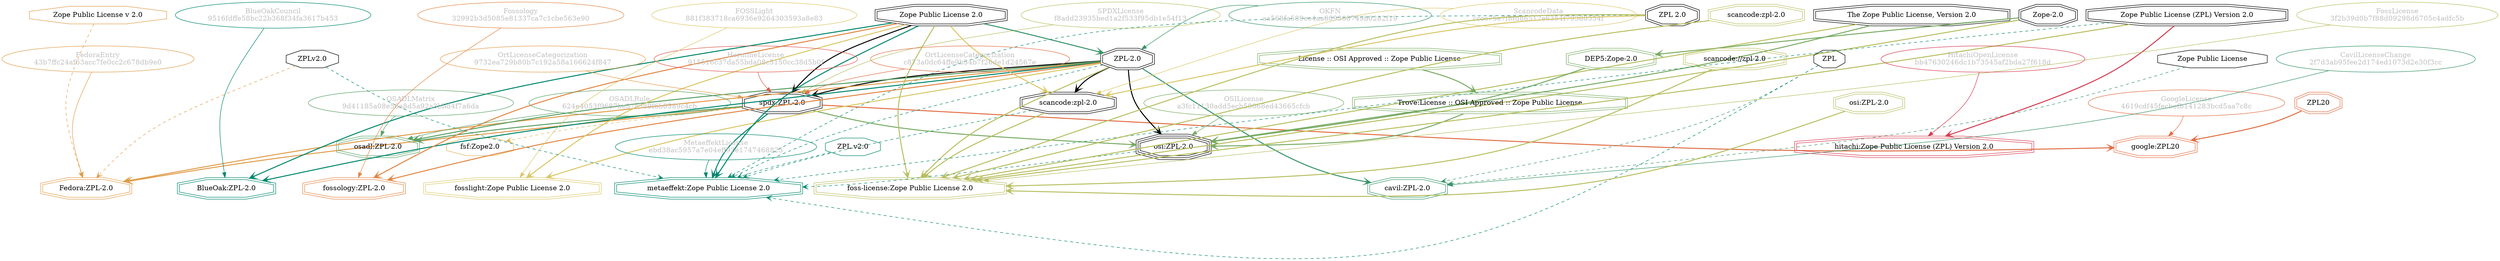 strict digraph {
    node [shape=box];
    graph [splines=curved];
    4414 [label="SPDXLicense\nf8add23935bed1a2f533f95db1e54f13"
         ,fontcolor=gray
         ,color="#b8bf62"
         ,fillcolor="beige;1"
         ,shape=ellipse];
    4415 [label="spdx:ZPL-2.0"
         ,shape=doubleoctagon];
    4416 [label="ZPL-2.0"
         ,shape=doubleoctagon];
    4417 [label="Zope Public License 2.0"
         ,shape=doubleoctagon];
    5339 [label="OSILicense\na3fc11130add5ecb58068ed43665cfcb"
         ,fontcolor=gray
         ,color="#78ab63"
         ,fillcolor="beige;1"
         ,shape=ellipse];
    5340 [label="osi:ZPL-2.0"
         ,shape=tripleoctagon];
    5341 [label="The Zope Public License, Version 2.0"
         ,shape=doubleoctagon];
    5342 [label="DEP5:Zope-2.0"
         ,color="#78ab63"
         ,shape=doubleoctagon];
    5343 [label="Zope-2.0"
         ,shape=doubleoctagon];
    5344 [label="Trove:License :: OSI Approved :: Zope Public License"
         ,color="#78ab63"
         ,shape=doubleoctagon];
    5345 [label="License :: OSI Approved :: Zope Public License"
         ,color="#78ab63"
         ,shape=doubleoctagon];
    5622 [label="GoogleLicense\n4619cdf45fecbefb141283bcd5aa7c8c"
         ,fontcolor=gray
         ,color="#e06f45"
         ,fillcolor="beige;1"
         ,shape=ellipse];
    5623 [label="google:ZPL20"
         ,color="#e06f45"
         ,shape=doubleoctagon];
    5624 [label=ZPL20
         ,color="#e06f45"
         ,shape=doubleoctagon];
    8516 [label="FedoraEntry\n43b7ffc24af63acc7fe0cc2c678db9e0"
         ,fontcolor=gray
         ,color="#e09d4b"
         ,fillcolor="beige;1"
         ,shape=ellipse];
    8517 [label="Fedora:ZPL-2.0"
         ,color="#e09d4b"
         ,shape=doubleoctagon];
    8518 [label="Zope Public License v 2.0"
         ,color="#e09d4b"
         ,shape=octagon];
    8519 [label="ZPLv2.0"
         ,shape=octagon];
    9036 [label="BlueOakCouncil\n9516fdffe58bc22b368f34fa3617b453"
         ,fontcolor=gray
         ,color="#00876c"
         ,fillcolor="beige;1"
         ,shape=ellipse];
    9037 [label="BlueOak:ZPL-2.0"
         ,color="#00876c"
         ,shape=doubleoctagon];
    9754 [label="OSADLRule\n624e4053f9687be37c589f6b0589c4cb"
         ,fontcolor=gray
         ,color="#58a066"
         ,fillcolor="beige;1"
         ,shape=ellipse];
    9755 [label="osadl:ZPL-2.0"
         ,color="#58a066"
         ,shape=doubleoctagon];
    9998 [label="OSADLMatrix\n9d41185a08e56a8d5a92a3bbd4f7a6da"
         ,fontcolor=gray
         ,color="#58a066"
         ,fillcolor="beige;1"
         ,shape=ellipse];
    10655 [label="fsf:Zope2.0"
          ,color="#deb256"
          ,shape=octagon];
    25824 [label="ScancodeData\nccce75e7f8fd86512e6354f79380554f"
          ,fontcolor=gray
          ,color="#dac767"
          ,fillcolor="beige;1"
          ,shape=ellipse];
    25825 [label="scancode:zpl-2.0"
          ,shape=doubleoctagon];
    25826 [label="ZPL 2.0"
          ,shape=doubleoctagon];
    26212 [label="Fossology\n32992b3d5085e81337ca7c1cbe563e90"
          ,fontcolor=gray
          ,color="#e18745"
          ,fillcolor="beige;1"
          ,shape=ellipse];
    26213 [label="fossology:ZPL-2.0"
          ,color="#e18745"
          ,shape=doubleoctagon];
    27241 [label=ZPL,shape=octagon];
    27242 [label="Zope Public License"
          ,shape=octagon];
    28401 [label="OKFN\naa568fa589ee4aa609368749b0282f19"
          ,fontcolor=gray
          ,color="#379469"
          ,fillcolor="beige;1"
          ,shape=ellipse];
    35270 [label="OrtLicenseCategorization\nc873a0dc64ffe9b34b7f26de1d24567e"
          ,fontcolor=gray
          ,color="#e06f45"
          ,fillcolor="beige;1"
          ,shape=ellipse];
    36275 [label="OrtLicenseCategorization\n9732ea729b80b7c192a58a166624f847"
          ,fontcolor=gray
          ,color="#e09d4b"
          ,fillcolor="beige;1"
          ,shape=ellipse];
    38178 [label="CavilLicenseChange\n2f7d3ab95fee2d174ed1073d2e30f3cc"
          ,fontcolor=gray
          ,color="#379469"
          ,fillcolor="beige;1"
          ,shape=ellipse];
    38179 [label="cavil:ZPL-2.0"
          ,color="#379469"
          ,shape=doubleoctagon];
    49836 [label="MetaeffektLicense\nebd38ac5957a7e04eff92e1747468825"
          ,fontcolor=gray
          ,color="#00876c"
          ,fillcolor="beige;1"
          ,shape=ellipse];
    49837 [label="metaeffekt:Zope Public License 2.0"
          ,color="#00876c"
          ,shape=doubleoctagon];
    49838 [label="ZPL v2.0"
          ,color="#00876c"
          ,shape=octagon];
    49839 [label="Zope Public License (ZPL) Version 2.0"
          ,shape=doubleoctagon];
    50080 [label="HermineLicense\n915516c37da55bda08c5150cc38d5b0f"
          ,fontcolor=gray
          ,color="#dc574a"
          ,fillcolor="beige;1"
          ,shape=ellipse];
    50876 [label="FossLicense\n3f2b39d0b7f88d09298d6705c4adfc5b"
          ,fontcolor=gray
          ,color="#b8bf62"
          ,fillcolor="beige;1"
          ,shape=ellipse];
    50877 [label="foss-license:Zope Public License 2.0"
          ,color="#b8bf62"
          ,shape=doubleoctagon];
    50878 [label="scancode://zpl-2.0"
          ,color="#b8bf62"
          ,shape=doubleoctagon];
    50879 [label="scancode:zpl-2.0"
          ,color="#b8bf62"
          ,shape=doubleoctagon];
    50880 [label="osi:ZPL-2.0"
          ,color="#b8bf62"
          ,shape=doubleoctagon];
    51109 [label="FOSSLight\n881f383718ca6936e9264303593a8e83"
          ,fontcolor=gray
          ,color="#dac767"
          ,fillcolor="beige;1"
          ,shape=ellipse];
    51110 [label="fosslight:Zope Public License 2.0"
          ,color="#dac767"
          ,shape=doubleoctagon];
    52584 [label="HitachiOpenLicense\nbb47630246dc1b73545af2bda27f618d"
          ,fontcolor=gray
          ,color="#d43d51"
          ,fillcolor="beige;1"
          ,shape=ellipse];
    52585 [label="hitachi:Zope Public License (ZPL) Version 2.0"
          ,color="#d43d51"
          ,shape=doubleoctagon];
    4414 -> 4415 [weight=0.5
                 ,color="#b8bf62"];
    4415 -> 5340 [style=bold
                 ,arrowhead=vee
                 ,weight=0.7
                 ,color="#78ab63"];
    4415 -> 5623 [style=bold
                 ,arrowhead=vee
                 ,weight=0.7
                 ,color="#e06f45"];
    4415 -> 8517 [style=bold
                 ,arrowhead=vee
                 ,weight=0.7
                 ,color="#e09d4b"];
    4415 -> 9755 [style=bold
                 ,arrowhead=vee
                 ,weight=0.7
                 ,color="#58a066"];
    4415 -> 10655 [style=dashed
                  ,arrowhead=vee
                  ,weight=0.5
                  ,color="#deb256"];
    4415 -> 49837 [style=bold
                  ,arrowhead=vee
                  ,weight=0.7
                  ,color="#00876c"];
    4416 -> 4415 [style=bold
                 ,arrowhead=vee
                 ,weight=0.7];
    4416 -> 5340 [style=bold
                 ,arrowhead=vee
                 ,weight=0.7];
    4416 -> 8517 [style=bold
                 ,arrowhead=vee
                 ,weight=0.7
                 ,color="#e09d4b"];
    4416 -> 9037 [style=bold
                 ,arrowhead=vee
                 ,weight=0.7
                 ,color="#00876c"];
    4416 -> 9755 [style=bold
                 ,arrowhead=vee
                 ,weight=0.7
                 ,color="#58a066"];
    4416 -> 25825 [style=bold
                  ,arrowhead=vee
                  ,weight=0.7];
    4416 -> 26213 [style=bold
                  ,arrowhead=vee
                  ,weight=0.7
                  ,color="#e18745"];
    4416 -> 38179 [style=bold
                  ,arrowhead=vee
                  ,weight=0.7
                  ,color="#379469"];
    4416 -> 38179 [style=bold
                  ,arrowhead=vee
                  ,weight=0.7
                  ,color="#379469"];
    4416 -> 49837 [style=dashed
                  ,arrowhead=vee
                  ,weight=0.5
                  ,color="#00876c"];
    4416 -> 50877 [style=bold
                  ,arrowhead=vee
                  ,weight=0.7
                  ,color="#b8bf62"];
    4416 -> 51110 [style=bold
                  ,arrowhead=vee
                  ,weight=0.7
                  ,color="#dac767"];
    4417 -> 4415 [style=bold
                 ,arrowhead=vee
                 ,weight=0.7];
    4417 -> 4416 [style=bold
                 ,arrowhead=vee
                 ,weight=0.7
                 ,color="#379469"];
    4417 -> 9037 [style=bold
                 ,arrowhead=vee
                 ,weight=0.7
                 ,color="#00876c"];
    4417 -> 25825 [style=bold
                  ,arrowhead=vee
                  ,weight=0.7
                  ,color="#dac767"];
    4417 -> 26213 [style=bold
                  ,arrowhead=vee
                  ,weight=0.7
                  ,color="#e18745"];
    4417 -> 49837 [style=bold
                  ,arrowhead=vee
                  ,weight=0.7
                  ,color="#00876c"];
    4417 -> 49837 [style=bold
                  ,arrowhead=vee
                  ,weight=0.7
                  ,color="#00876c"];
    4417 -> 50877 [style=bold
                  ,arrowhead=vee
                  ,weight=0.7
                  ,color="#b8bf62"];
    4417 -> 51110 [style=bold
                  ,arrowhead=vee
                  ,weight=0.7
                  ,color="#dac767"];
    5339 -> 5340 [weight=0.5
                 ,color="#78ab63"];
    5340 -> 49837 [style=dashed
                  ,arrowhead=vee
                  ,weight=0.5
                  ,color="#00876c"];
    5341 -> 5340 [style=bold
                 ,arrowhead=vee
                 ,weight=0.7
                 ,color="#78ab63"];
    5341 -> 50877 [style=bold
                  ,arrowhead=vee
                  ,weight=0.7
                  ,color="#b8bf62"];
    5342 -> 5340 [style=bold
                 ,arrowhead=vee
                 ,weight=0.7
                 ,color="#78ab63"];
    5343 -> 5342 [style=bold
                 ,arrowhead=vee
                 ,weight=0.7
                 ,color="#78ab63"];
    5343 -> 50877 [style=bold
                  ,arrowhead=vee
                  ,weight=0.7
                  ,color="#b8bf62"];
    5344 -> 5340 [style=bold
                 ,arrowhead=vee
                 ,weight=0.7
                 ,color="#78ab63"];
    5345 -> 5344 [style=bold
                 ,arrowhead=vee
                 ,weight=0.7
                 ,color="#78ab63"];
    5622 -> 5623 [weight=0.5
                 ,color="#e06f45"];
    5624 -> 5623 [style=bold
                 ,arrowhead=vee
                 ,weight=0.7
                 ,color="#e06f45"];
    8516 -> 8517 [weight=0.5
                 ,color="#e09d4b"];
    8518 -> 8517 [style=dashed
                 ,arrowhead=vee
                 ,weight=0.5
                 ,color="#e09d4b"];
    8519 -> 8517 [style=dashed
                 ,arrowhead=vee
                 ,weight=0.5
                 ,color="#e09d4b"];
    8519 -> 49837 [style=dashed
                  ,arrowhead=vee
                  ,weight=0.5
                  ,color="#00876c"];
    9036 -> 9037 [weight=0.5
                 ,color="#00876c"];
    9754 -> 9755 [weight=0.5
                 ,color="#58a066"];
    9998 -> 9755 [weight=0.5
                 ,color="#58a066"];
    25824 -> 25825 [weight=0.5
                   ,color="#dac767"];
    25825 -> 49837 [style=dashed
                   ,arrowhead=vee
                   ,weight=0.5
                   ,color="#00876c"];
    25825 -> 50877 [style=bold
                   ,arrowhead=vee
                   ,weight=0.7
                   ,color="#b8bf62"];
    25826 -> 25825 [style=bold
                   ,arrowhead=vee
                   ,weight=0.7
                   ,color="#dac767"];
    25826 -> 49837 [style=dashed
                   ,arrowhead=vee
                   ,weight=0.5
                   ,color="#00876c"];
    25826 -> 50877 [style=bold
                   ,arrowhead=vee
                   ,weight=0.7
                   ,color="#b8bf62"];
    26212 -> 26213 [weight=0.5
                   ,color="#e18745"];
    27241 -> 38179 [style=dashed
                   ,arrowhead=vee
                   ,weight=0.5
                   ,color="#379469"];
    27241 -> 49837 [style=dashed
                   ,arrowhead=vee
                   ,weight=0.5
                   ,color="#00876c"];
    27242 -> 38179 [style=dashed
                   ,arrowhead=vee
                   ,weight=0.5
                   ,color="#379469"];
    28401 -> 4416 [weight=0.5
                  ,color="#379469"];
    35270 -> 4415 [weight=0.5
                  ,color="#e06f45"];
    36275 -> 4415 [weight=0.5
                  ,color="#e09d4b"];
    38178 -> 38179 [weight=0.5
                   ,color="#379469"];
    49836 -> 49837 [weight=0.5
                   ,color="#00876c"];
    49838 -> 49837 [style=dashed
                   ,arrowhead=vee
                   ,weight=0.5
                   ,color="#00876c"];
    49839 -> 49837 [style=dashed
                   ,arrowhead=vee
                   ,weight=0.5
                   ,color="#00876c"];
    49839 -> 50877 [style=bold
                   ,arrowhead=vee
                   ,weight=0.7
                   ,color="#b8bf62"];
    49839 -> 52585 [style=bold
                   ,arrowhead=vee
                   ,weight=0.7
                   ,color="#d43d51"];
    50080 -> 4415 [weight=0.5
                  ,color="#dc574a"];
    50876 -> 50877 [weight=0.5
                   ,color="#b8bf62"];
    50878 -> 50877 [style=bold
                   ,arrowhead=vee
                   ,weight=0.7
                   ,color="#b8bf62"];
    50879 -> 50877 [style=bold
                   ,arrowhead=vee
                   ,weight=0.7
                   ,color="#b8bf62"];
    50880 -> 50877 [style=bold
                   ,arrowhead=vee
                   ,weight=0.7
                   ,color="#b8bf62"];
    51109 -> 51110 [weight=0.5
                   ,color="#dac767"];
    52584 -> 52585 [weight=0.5
                   ,color="#d43d51"];
}
